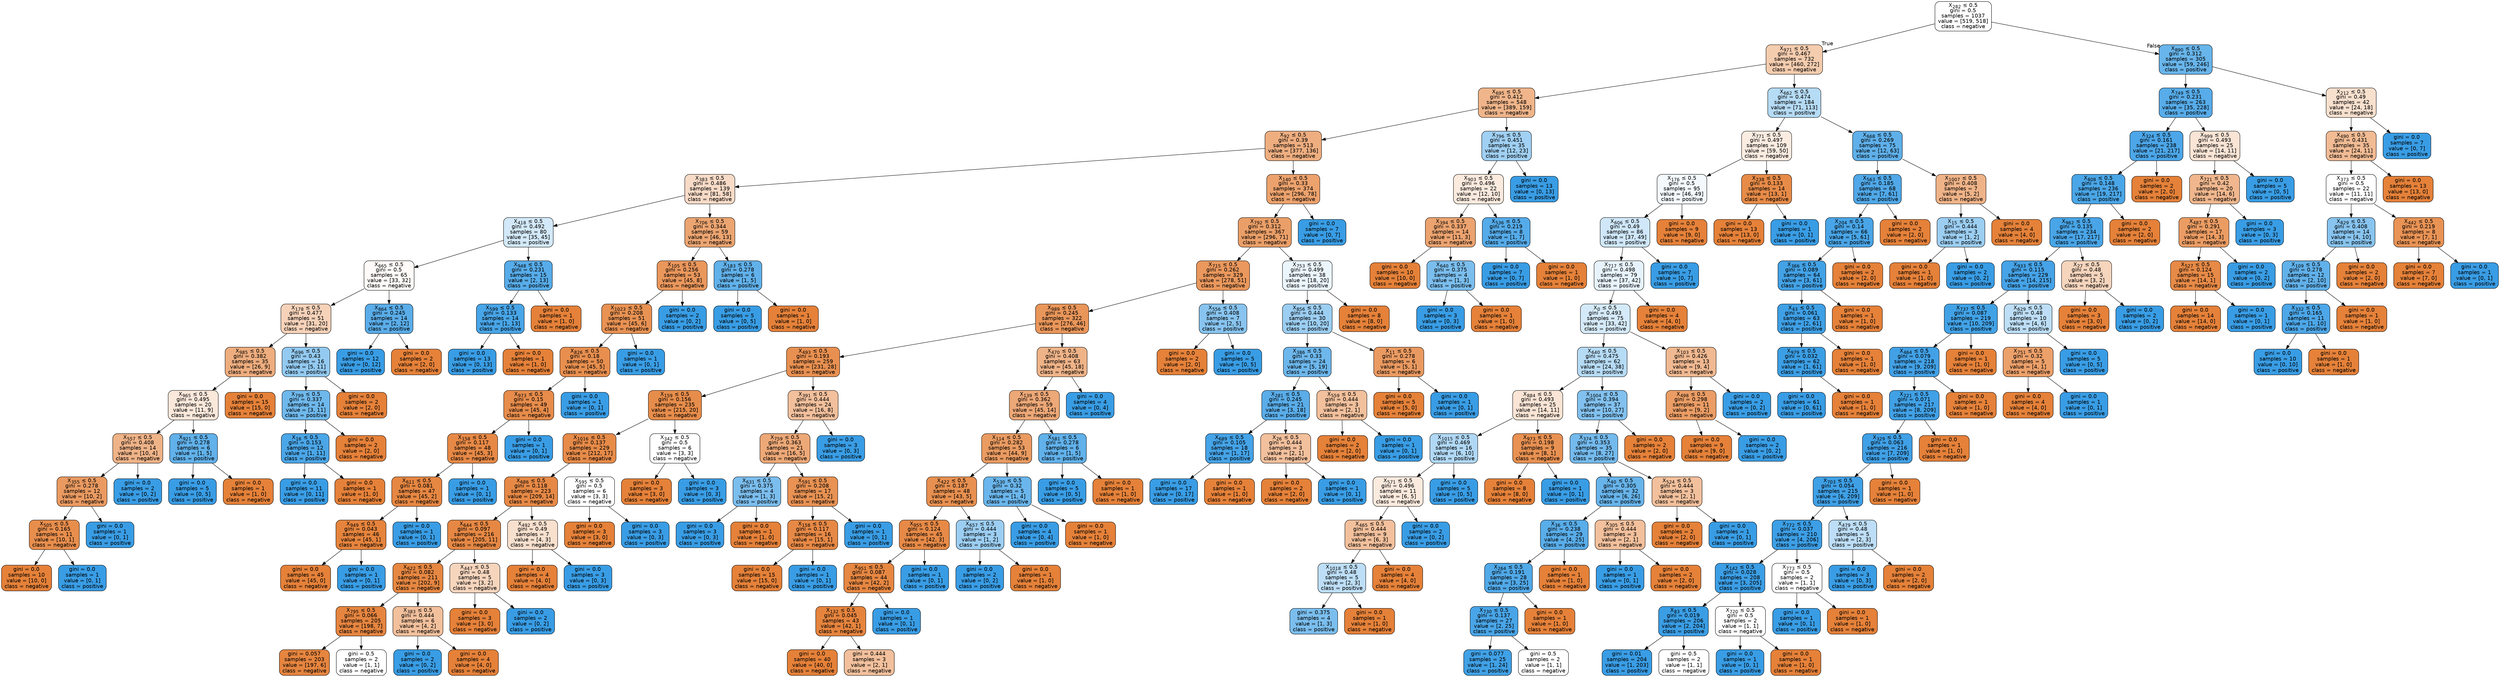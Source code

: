 digraph Tree {
node [shape=box, style="filled, rounded", color="black", fontname=helvetica] ;
edge [fontname=helvetica] ;
0 [label=<X<SUB>282</SUB> &le; 0.5<br/>gini = 0.5<br/>samples = 1037<br/>value = [519, 518]<br/>class = negative>, fillcolor="#ffffff"] ;
1 [label=<X<SUB>971</SUB> &le; 0.5<br/>gini = 0.467<br/>samples = 732<br/>value = [460, 272]<br/>class = negative>, fillcolor="#f4ccae"] ;
0 -> 1 [labeldistance=2.5, labelangle=45, headlabel="True"] ;
2 [label=<X<SUB>695</SUB> &le; 0.5<br/>gini = 0.412<br/>samples = 548<br/>value = [389, 159]<br/>class = negative>, fillcolor="#f0b58a"] ;
1 -> 2 ;
3 [label=<X<SUB>92</SUB> &le; 0.5<br/>gini = 0.39<br/>samples = 513<br/>value = [377, 136]<br/>class = negative>, fillcolor="#eeae80"] ;
2 -> 3 ;
4 [label=<X<SUB>383</SUB> &le; 0.5<br/>gini = 0.486<br/>samples = 139<br/>value = [81, 58]<br/>class = negative>, fillcolor="#f8dbc7"] ;
3 -> 4 ;
5 [label=<X<SUB>418</SUB> &le; 0.5<br/>gini = 0.492<br/>samples = 80<br/>value = [35, 45]<br/>class = positive>, fillcolor="#d3e9f9"] ;
4 -> 5 ;
6 [label=<X<SUB>665</SUB> &le; 0.5<br/>gini = 0.5<br/>samples = 65<br/>value = [33, 32]<br/>class = negative>, fillcolor="#fefbf9"] ;
5 -> 6 ;
7 [label=<X<SUB>178</SUB> &le; 0.5<br/>gini = 0.477<br/>samples = 51<br/>value = [31, 20]<br/>class = negative>, fillcolor="#f6d2b9"] ;
6 -> 7 ;
8 [label=<X<SUB>985</SUB> &le; 0.5<br/>gini = 0.382<br/>samples = 35<br/>value = [26, 9]<br/>class = negative>, fillcolor="#eead7e"] ;
7 -> 8 ;
9 [label=<X<SUB>965</SUB> &le; 0.5<br/>gini = 0.495<br/>samples = 20<br/>value = [11, 9]<br/>class = negative>, fillcolor="#fae8db"] ;
8 -> 9 ;
10 [label=<X<SUB>557</SUB> &le; 0.5<br/>gini = 0.408<br/>samples = 14<br/>value = [10, 4]<br/>class = negative>, fillcolor="#efb388"] ;
9 -> 10 ;
11 [label=<X<SUB>355</SUB> &le; 0.5<br/>gini = 0.278<br/>samples = 12<br/>value = [10, 2]<br/>class = negative>, fillcolor="#ea9a61"] ;
10 -> 11 ;
12 [label=<X<SUB>505</SUB> &le; 0.5<br/>gini = 0.165<br/>samples = 11<br/>value = [10, 1]<br/>class = negative>, fillcolor="#e88e4d"] ;
11 -> 12 ;
13 [label=<gini = 0.0<br/>samples = 10<br/>value = [10, 0]<br/>class = negative>, fillcolor="#e58139"] ;
12 -> 13 ;
14 [label=<gini = 0.0<br/>samples = 1<br/>value = [0, 1]<br/>class = positive>, fillcolor="#399de5"] ;
12 -> 14 ;
15 [label=<gini = 0.0<br/>samples = 1<br/>value = [0, 1]<br/>class = positive>, fillcolor="#399de5"] ;
11 -> 15 ;
16 [label=<gini = 0.0<br/>samples = 2<br/>value = [0, 2]<br/>class = positive>, fillcolor="#399de5"] ;
10 -> 16 ;
17 [label=<X<SUB>921</SUB> &le; 0.5<br/>gini = 0.278<br/>samples = 6<br/>value = [1, 5]<br/>class = positive>, fillcolor="#61b1ea"] ;
9 -> 17 ;
18 [label=<gini = 0.0<br/>samples = 5<br/>value = [0, 5]<br/>class = positive>, fillcolor="#399de5"] ;
17 -> 18 ;
19 [label=<gini = 0.0<br/>samples = 1<br/>value = [1, 0]<br/>class = negative>, fillcolor="#e58139"] ;
17 -> 19 ;
20 [label=<gini = 0.0<br/>samples = 15<br/>value = [15, 0]<br/>class = negative>, fillcolor="#e58139"] ;
8 -> 20 ;
21 [label=<X<SUB>696</SUB> &le; 0.5<br/>gini = 0.43<br/>samples = 16<br/>value = [5, 11]<br/>class = positive>, fillcolor="#93caf1"] ;
7 -> 21 ;
22 [label=<X<SUB>799</SUB> &le; 0.5<br/>gini = 0.337<br/>samples = 14<br/>value = [3, 11]<br/>class = positive>, fillcolor="#6fb8ec"] ;
21 -> 22 ;
23 [label=<X<SUB>16</SUB> &le; 0.5<br/>gini = 0.153<br/>samples = 12<br/>value = [1, 11]<br/>class = positive>, fillcolor="#4ba6e7"] ;
22 -> 23 ;
24 [label=<gini = 0.0<br/>samples = 11<br/>value = [0, 11]<br/>class = positive>, fillcolor="#399de5"] ;
23 -> 24 ;
25 [label=<gini = 0.0<br/>samples = 1<br/>value = [1, 0]<br/>class = negative>, fillcolor="#e58139"] ;
23 -> 25 ;
26 [label=<gini = 0.0<br/>samples = 2<br/>value = [2, 0]<br/>class = negative>, fillcolor="#e58139"] ;
22 -> 26 ;
27 [label=<gini = 0.0<br/>samples = 2<br/>value = [2, 0]<br/>class = negative>, fillcolor="#e58139"] ;
21 -> 27 ;
28 [label=<X<SUB>864</SUB> &le; 0.5<br/>gini = 0.245<br/>samples = 14<br/>value = [2, 12]<br/>class = positive>, fillcolor="#5aade9"] ;
6 -> 28 ;
29 [label=<gini = 0.0<br/>samples = 12<br/>value = [0, 12]<br/>class = positive>, fillcolor="#399de5"] ;
28 -> 29 ;
30 [label=<gini = 0.0<br/>samples = 2<br/>value = [2, 0]<br/>class = negative>, fillcolor="#e58139"] ;
28 -> 30 ;
31 [label=<X<SUB>948</SUB> &le; 0.5<br/>gini = 0.231<br/>samples = 15<br/>value = [2, 13]<br/>class = positive>, fillcolor="#57ace9"] ;
5 -> 31 ;
32 [label=<X<SUB>599</SUB> &le; 0.5<br/>gini = 0.133<br/>samples = 14<br/>value = [1, 13]<br/>class = positive>, fillcolor="#48a5e7"] ;
31 -> 32 ;
33 [label=<gini = 0.0<br/>samples = 13<br/>value = [0, 13]<br/>class = positive>, fillcolor="#399de5"] ;
32 -> 33 ;
34 [label=<gini = 0.0<br/>samples = 1<br/>value = [1, 0]<br/>class = negative>, fillcolor="#e58139"] ;
32 -> 34 ;
35 [label=<gini = 0.0<br/>samples = 1<br/>value = [1, 0]<br/>class = negative>, fillcolor="#e58139"] ;
31 -> 35 ;
36 [label=<X<SUB>706</SUB> &le; 0.5<br/>gini = 0.344<br/>samples = 59<br/>value = [46, 13]<br/>class = negative>, fillcolor="#eca571"] ;
4 -> 36 ;
37 [label=<X<SUB>105</SUB> &le; 0.5<br/>gini = 0.256<br/>samples = 53<br/>value = [45, 8]<br/>class = negative>, fillcolor="#ea975c"] ;
36 -> 37 ;
38 [label=<X<SUB>1023</SUB> &le; 0.5<br/>gini = 0.208<br/>samples = 51<br/>value = [45, 6]<br/>class = negative>, fillcolor="#e89253"] ;
37 -> 38 ;
39 [label=<X<SUB>826</SUB> &le; 0.5<br/>gini = 0.18<br/>samples = 50<br/>value = [45, 5]<br/>class = negative>, fillcolor="#e88f4f"] ;
38 -> 39 ;
40 [label=<X<SUB>973</SUB> &le; 0.5<br/>gini = 0.15<br/>samples = 49<br/>value = [45, 4]<br/>class = negative>, fillcolor="#e78c4b"] ;
39 -> 40 ;
41 [label=<X<SUB>158</SUB> &le; 0.5<br/>gini = 0.117<br/>samples = 48<br/>value = [45, 3]<br/>class = negative>, fillcolor="#e78946"] ;
40 -> 41 ;
42 [label=<X<SUB>611</SUB> &le; 0.5<br/>gini = 0.081<br/>samples = 47<br/>value = [45, 2]<br/>class = negative>, fillcolor="#e68742"] ;
41 -> 42 ;
43 [label=<X<SUB>949</SUB> &le; 0.5<br/>gini = 0.043<br/>samples = 46<br/>value = [45, 1]<br/>class = negative>, fillcolor="#e6843d"] ;
42 -> 43 ;
44 [label=<gini = 0.0<br/>samples = 45<br/>value = [45, 0]<br/>class = negative>, fillcolor="#e58139"] ;
43 -> 44 ;
45 [label=<gini = 0.0<br/>samples = 1<br/>value = [0, 1]<br/>class = positive>, fillcolor="#399de5"] ;
43 -> 45 ;
46 [label=<gini = 0.0<br/>samples = 1<br/>value = [0, 1]<br/>class = positive>, fillcolor="#399de5"] ;
42 -> 46 ;
47 [label=<gini = 0.0<br/>samples = 1<br/>value = [0, 1]<br/>class = positive>, fillcolor="#399de5"] ;
41 -> 47 ;
48 [label=<gini = 0.0<br/>samples = 1<br/>value = [0, 1]<br/>class = positive>, fillcolor="#399de5"] ;
40 -> 48 ;
49 [label=<gini = 0.0<br/>samples = 1<br/>value = [0, 1]<br/>class = positive>, fillcolor="#399de5"] ;
39 -> 49 ;
50 [label=<gini = 0.0<br/>samples = 1<br/>value = [0, 1]<br/>class = positive>, fillcolor="#399de5"] ;
38 -> 50 ;
51 [label=<gini = 0.0<br/>samples = 2<br/>value = [0, 2]<br/>class = positive>, fillcolor="#399de5"] ;
37 -> 51 ;
52 [label=<X<SUB>183</SUB> &le; 0.5<br/>gini = 0.278<br/>samples = 6<br/>value = [1, 5]<br/>class = positive>, fillcolor="#61b1ea"] ;
36 -> 52 ;
53 [label=<gini = 0.0<br/>samples = 5<br/>value = [0, 5]<br/>class = positive>, fillcolor="#399de5"] ;
52 -> 53 ;
54 [label=<gini = 0.0<br/>samples = 1<br/>value = [1, 0]<br/>class = negative>, fillcolor="#e58139"] ;
52 -> 54 ;
55 [label=<X<SUB>140</SUB> &le; 0.5<br/>gini = 0.33<br/>samples = 374<br/>value = [296, 78]<br/>class = negative>, fillcolor="#eca26d"] ;
3 -> 55 ;
56 [label=<X<SUB>792</SUB> &le; 0.5<br/>gini = 0.312<br/>samples = 367<br/>value = [296, 71]<br/>class = negative>, fillcolor="#eb9f68"] ;
55 -> 56 ;
57 [label=<X<SUB>715</SUB> &le; 0.5<br/>gini = 0.262<br/>samples = 329<br/>value = [278, 51]<br/>class = negative>, fillcolor="#ea985d"] ;
56 -> 57 ;
58 [label=<X<SUB>989</SUB> &le; 0.5<br/>gini = 0.245<br/>samples = 322<br/>value = [276, 46]<br/>class = negative>, fillcolor="#e9965a"] ;
57 -> 58 ;
59 [label=<X<SUB>493</SUB> &le; 0.5<br/>gini = 0.193<br/>samples = 259<br/>value = [231, 28]<br/>class = negative>, fillcolor="#e89051"] ;
58 -> 59 ;
60 [label=<X<SUB>159</SUB> &le; 0.5<br/>gini = 0.156<br/>samples = 235<br/>value = [215, 20]<br/>class = negative>, fillcolor="#e78d4b"] ;
59 -> 60 ;
61 [label=<X<SUB>1016</SUB> &le; 0.5<br/>gini = 0.137<br/>samples = 229<br/>value = [212, 17]<br/>class = negative>, fillcolor="#e78b49"] ;
60 -> 61 ;
62 [label=<X<SUB>686</SUB> &le; 0.5<br/>gini = 0.118<br/>samples = 223<br/>value = [209, 14]<br/>class = negative>, fillcolor="#e78946"] ;
61 -> 62 ;
63 [label=<X<SUB>644</SUB> &le; 0.5<br/>gini = 0.097<br/>samples = 216<br/>value = [205, 11]<br/>class = negative>, fillcolor="#e68844"] ;
62 -> 63 ;
64 [label=<X<SUB>622</SUB> &le; 0.5<br/>gini = 0.082<br/>samples = 211<br/>value = [202, 9]<br/>class = negative>, fillcolor="#e68742"] ;
63 -> 64 ;
65 [label=<X<SUB>795</SUB> &le; 0.5<br/>gini = 0.066<br/>samples = 205<br/>value = [198, 7]<br/>class = negative>, fillcolor="#e68540"] ;
64 -> 65 ;
66 [label=<gini = 0.057<br/>samples = 203<br/>value = [197, 6]<br/>class = negative>, fillcolor="#e6853f"] ;
65 -> 66 ;
67 [label=<gini = 0.5<br/>samples = 2<br/>value = [1, 1]<br/>class = negative>, fillcolor="#ffffff"] ;
65 -> 67 ;
68 [label=<X<SUB>383</SUB> &le; 0.5<br/>gini = 0.444<br/>samples = 6<br/>value = [4, 2]<br/>class = negative>, fillcolor="#f2c09c"] ;
64 -> 68 ;
69 [label=<gini = 0.0<br/>samples = 2<br/>value = [0, 2]<br/>class = positive>, fillcolor="#399de5"] ;
68 -> 69 ;
70 [label=<gini = 0.0<br/>samples = 4<br/>value = [4, 0]<br/>class = negative>, fillcolor="#e58139"] ;
68 -> 70 ;
71 [label=<X<SUB>447</SUB> &le; 0.5<br/>gini = 0.48<br/>samples = 5<br/>value = [3, 2]<br/>class = negative>, fillcolor="#f6d5bd"] ;
63 -> 71 ;
72 [label=<gini = 0.0<br/>samples = 3<br/>value = [3, 0]<br/>class = negative>, fillcolor="#e58139"] ;
71 -> 72 ;
73 [label=<gini = 0.0<br/>samples = 2<br/>value = [0, 2]<br/>class = positive>, fillcolor="#399de5"] ;
71 -> 73 ;
74 [label=<X<SUB>492</SUB> &le; 0.5<br/>gini = 0.49<br/>samples = 7<br/>value = [4, 3]<br/>class = negative>, fillcolor="#f8e0ce"] ;
62 -> 74 ;
75 [label=<gini = 0.0<br/>samples = 4<br/>value = [4, 0]<br/>class = negative>, fillcolor="#e58139"] ;
74 -> 75 ;
76 [label=<gini = 0.0<br/>samples = 3<br/>value = [0, 3]<br/>class = positive>, fillcolor="#399de5"] ;
74 -> 76 ;
77 [label=<X<SUB>595</SUB> &le; 0.5<br/>gini = 0.5<br/>samples = 6<br/>value = [3, 3]<br/>class = negative>, fillcolor="#ffffff"] ;
61 -> 77 ;
78 [label=<gini = 0.0<br/>samples = 3<br/>value = [3, 0]<br/>class = negative>, fillcolor="#e58139"] ;
77 -> 78 ;
79 [label=<gini = 0.0<br/>samples = 3<br/>value = [0, 3]<br/>class = positive>, fillcolor="#399de5"] ;
77 -> 79 ;
80 [label=<X<SUB>342</SUB> &le; 0.5<br/>gini = 0.5<br/>samples = 6<br/>value = [3, 3]<br/>class = negative>, fillcolor="#ffffff"] ;
60 -> 80 ;
81 [label=<gini = 0.0<br/>samples = 3<br/>value = [3, 0]<br/>class = negative>, fillcolor="#e58139"] ;
80 -> 81 ;
82 [label=<gini = 0.0<br/>samples = 3<br/>value = [0, 3]<br/>class = positive>, fillcolor="#399de5"] ;
80 -> 82 ;
83 [label=<X<SUB>391</SUB> &le; 0.5<br/>gini = 0.444<br/>samples = 24<br/>value = [16, 8]<br/>class = negative>, fillcolor="#f2c09c"] ;
59 -> 83 ;
84 [label=<X<SUB>759</SUB> &le; 0.5<br/>gini = 0.363<br/>samples = 21<br/>value = [16, 5]<br/>class = negative>, fillcolor="#eda877"] ;
83 -> 84 ;
85 [label=<X<SUB>631</SUB> &le; 0.5<br/>gini = 0.375<br/>samples = 4<br/>value = [1, 3]<br/>class = positive>, fillcolor="#7bbeee"] ;
84 -> 85 ;
86 [label=<gini = 0.0<br/>samples = 3<br/>value = [0, 3]<br/>class = positive>, fillcolor="#399de5"] ;
85 -> 86 ;
87 [label=<gini = 0.0<br/>samples = 1<br/>value = [1, 0]<br/>class = negative>, fillcolor="#e58139"] ;
85 -> 87 ;
88 [label=<X<SUB>591</SUB> &le; 0.5<br/>gini = 0.208<br/>samples = 17<br/>value = [15, 2]<br/>class = negative>, fillcolor="#e89253"] ;
84 -> 88 ;
89 [label=<X<SUB>158</SUB> &le; 0.5<br/>gini = 0.117<br/>samples = 16<br/>value = [15, 1]<br/>class = negative>, fillcolor="#e78946"] ;
88 -> 89 ;
90 [label=<gini = 0.0<br/>samples = 15<br/>value = [15, 0]<br/>class = negative>, fillcolor="#e58139"] ;
89 -> 90 ;
91 [label=<gini = 0.0<br/>samples = 1<br/>value = [0, 1]<br/>class = positive>, fillcolor="#399de5"] ;
89 -> 91 ;
92 [label=<gini = 0.0<br/>samples = 1<br/>value = [0, 1]<br/>class = positive>, fillcolor="#399de5"] ;
88 -> 92 ;
93 [label=<gini = 0.0<br/>samples = 3<br/>value = [0, 3]<br/>class = positive>, fillcolor="#399de5"] ;
83 -> 93 ;
94 [label=<X<SUB>470</SUB> &le; 0.5<br/>gini = 0.408<br/>samples = 63<br/>value = [45, 18]<br/>class = negative>, fillcolor="#efb388"] ;
58 -> 94 ;
95 [label=<X<SUB>139</SUB> &le; 0.5<br/>gini = 0.362<br/>samples = 59<br/>value = [45, 14]<br/>class = negative>, fillcolor="#eda877"] ;
94 -> 95 ;
96 [label=<X<SUB>114</SUB> &le; 0.5<br/>gini = 0.282<br/>samples = 53<br/>value = [44, 9]<br/>class = negative>, fillcolor="#ea9b61"] ;
95 -> 96 ;
97 [label=<X<SUB>422</SUB> &le; 0.5<br/>gini = 0.187<br/>samples = 48<br/>value = [43, 5]<br/>class = negative>, fillcolor="#e89050"] ;
96 -> 97 ;
98 [label=<X<SUB>955</SUB> &le; 0.5<br/>gini = 0.124<br/>samples = 45<br/>value = [42, 3]<br/>class = negative>, fillcolor="#e78a47"] ;
97 -> 98 ;
99 [label=<X<SUB>951</SUB> &le; 0.5<br/>gini = 0.087<br/>samples = 44<br/>value = [42, 2]<br/>class = negative>, fillcolor="#e68742"] ;
98 -> 99 ;
100 [label=<X<SUB>132</SUB> &le; 0.5<br/>gini = 0.045<br/>samples = 43<br/>value = [42, 1]<br/>class = negative>, fillcolor="#e6843e"] ;
99 -> 100 ;
101 [label=<gini = 0.0<br/>samples = 40<br/>value = [40, 0]<br/>class = negative>, fillcolor="#e58139"] ;
100 -> 101 ;
102 [label=<gini = 0.444<br/>samples = 3<br/>value = [2, 1]<br/>class = negative>, fillcolor="#f2c09c"] ;
100 -> 102 ;
103 [label=<gini = 0.0<br/>samples = 1<br/>value = [0, 1]<br/>class = positive>, fillcolor="#399de5"] ;
99 -> 103 ;
104 [label=<gini = 0.0<br/>samples = 1<br/>value = [0, 1]<br/>class = positive>, fillcolor="#399de5"] ;
98 -> 104 ;
105 [label=<X<SUB>657</SUB> &le; 0.5<br/>gini = 0.444<br/>samples = 3<br/>value = [1, 2]<br/>class = positive>, fillcolor="#9ccef2"] ;
97 -> 105 ;
106 [label=<gini = 0.0<br/>samples = 2<br/>value = [0, 2]<br/>class = positive>, fillcolor="#399de5"] ;
105 -> 106 ;
107 [label=<gini = 0.0<br/>samples = 1<br/>value = [1, 0]<br/>class = negative>, fillcolor="#e58139"] ;
105 -> 107 ;
108 [label=<X<SUB>530</SUB> &le; 0.5<br/>gini = 0.32<br/>samples = 5<br/>value = [1, 4]<br/>class = positive>, fillcolor="#6ab6ec"] ;
96 -> 108 ;
109 [label=<gini = 0.0<br/>samples = 4<br/>value = [0, 4]<br/>class = positive>, fillcolor="#399de5"] ;
108 -> 109 ;
110 [label=<gini = 0.0<br/>samples = 1<br/>value = [1, 0]<br/>class = negative>, fillcolor="#e58139"] ;
108 -> 110 ;
111 [label=<X<SUB>581</SUB> &le; 0.5<br/>gini = 0.278<br/>samples = 6<br/>value = [1, 5]<br/>class = positive>, fillcolor="#61b1ea"] ;
95 -> 111 ;
112 [label=<gini = 0.0<br/>samples = 5<br/>value = [0, 5]<br/>class = positive>, fillcolor="#399de5"] ;
111 -> 112 ;
113 [label=<gini = 0.0<br/>samples = 1<br/>value = [1, 0]<br/>class = negative>, fillcolor="#e58139"] ;
111 -> 113 ;
114 [label=<gini = 0.0<br/>samples = 4<br/>value = [0, 4]<br/>class = positive>, fillcolor="#399de5"] ;
94 -> 114 ;
115 [label=<X<SUB>556</SUB> &le; 0.5<br/>gini = 0.408<br/>samples = 7<br/>value = [2, 5]<br/>class = positive>, fillcolor="#88c4ef"] ;
57 -> 115 ;
116 [label=<gini = 0.0<br/>samples = 2<br/>value = [2, 0]<br/>class = negative>, fillcolor="#e58139"] ;
115 -> 116 ;
117 [label=<gini = 0.0<br/>samples = 5<br/>value = [0, 5]<br/>class = positive>, fillcolor="#399de5"] ;
115 -> 117 ;
118 [label=<X<SUB>753</SUB> &le; 0.5<br/>gini = 0.499<br/>samples = 38<br/>value = [18, 20]<br/>class = positive>, fillcolor="#ebf5fc"] ;
56 -> 118 ;
119 [label=<X<SUB>856</SUB> &le; 0.5<br/>gini = 0.444<br/>samples = 30<br/>value = [10, 20]<br/>class = positive>, fillcolor="#9ccef2"] ;
118 -> 119 ;
120 [label=<X<SUB>386</SUB> &le; 0.5<br/>gini = 0.33<br/>samples = 24<br/>value = [5, 19]<br/>class = positive>, fillcolor="#6db7ec"] ;
119 -> 120 ;
121 [label=<X<SUB>281</SUB> &le; 0.5<br/>gini = 0.245<br/>samples = 21<br/>value = [3, 18]<br/>class = positive>, fillcolor="#5aade9"] ;
120 -> 121 ;
122 [label=<X<SUB>689</SUB> &le; 0.5<br/>gini = 0.105<br/>samples = 18<br/>value = [1, 17]<br/>class = positive>, fillcolor="#45a3e7"] ;
121 -> 122 ;
123 [label=<gini = 0.0<br/>samples = 17<br/>value = [0, 17]<br/>class = positive>, fillcolor="#399de5"] ;
122 -> 123 ;
124 [label=<gini = 0.0<br/>samples = 1<br/>value = [1, 0]<br/>class = negative>, fillcolor="#e58139"] ;
122 -> 124 ;
125 [label=<X<SUB>26</SUB> &le; 0.5<br/>gini = 0.444<br/>samples = 3<br/>value = [2, 1]<br/>class = negative>, fillcolor="#f2c09c"] ;
121 -> 125 ;
126 [label=<gini = 0.0<br/>samples = 2<br/>value = [2, 0]<br/>class = negative>, fillcolor="#e58139"] ;
125 -> 126 ;
127 [label=<gini = 0.0<br/>samples = 1<br/>value = [0, 1]<br/>class = positive>, fillcolor="#399de5"] ;
125 -> 127 ;
128 [label=<X<SUB>559</SUB> &le; 0.5<br/>gini = 0.444<br/>samples = 3<br/>value = [2, 1]<br/>class = negative>, fillcolor="#f2c09c"] ;
120 -> 128 ;
129 [label=<gini = 0.0<br/>samples = 2<br/>value = [2, 0]<br/>class = negative>, fillcolor="#e58139"] ;
128 -> 129 ;
130 [label=<gini = 0.0<br/>samples = 1<br/>value = [0, 1]<br/>class = positive>, fillcolor="#399de5"] ;
128 -> 130 ;
131 [label=<X<SUB>11</SUB> &le; 0.5<br/>gini = 0.278<br/>samples = 6<br/>value = [5, 1]<br/>class = negative>, fillcolor="#ea9a61"] ;
119 -> 131 ;
132 [label=<gini = 0.0<br/>samples = 5<br/>value = [5, 0]<br/>class = negative>, fillcolor="#e58139"] ;
131 -> 132 ;
133 [label=<gini = 0.0<br/>samples = 1<br/>value = [0, 1]<br/>class = positive>, fillcolor="#399de5"] ;
131 -> 133 ;
134 [label=<gini = 0.0<br/>samples = 8<br/>value = [8, 0]<br/>class = negative>, fillcolor="#e58139"] ;
118 -> 134 ;
135 [label=<gini = 0.0<br/>samples = 7<br/>value = [0, 7]<br/>class = positive>, fillcolor="#399de5"] ;
55 -> 135 ;
136 [label=<X<SUB>796</SUB> &le; 0.5<br/>gini = 0.451<br/>samples = 35<br/>value = [12, 23]<br/>class = positive>, fillcolor="#a0d0f3"] ;
2 -> 136 ;
137 [label=<X<SUB>903</SUB> &le; 0.5<br/>gini = 0.496<br/>samples = 22<br/>value = [12, 10]<br/>class = negative>, fillcolor="#fbeade"] ;
136 -> 137 ;
138 [label=<X<SUB>394</SUB> &le; 0.5<br/>gini = 0.337<br/>samples = 14<br/>value = [11, 3]<br/>class = negative>, fillcolor="#eca36f"] ;
137 -> 138 ;
139 [label=<gini = 0.0<br/>samples = 10<br/>value = [10, 0]<br/>class = negative>, fillcolor="#e58139"] ;
138 -> 139 ;
140 [label=<X<SUB>640</SUB> &le; 0.5<br/>gini = 0.375<br/>samples = 4<br/>value = [1, 3]<br/>class = positive>, fillcolor="#7bbeee"] ;
138 -> 140 ;
141 [label=<gini = 0.0<br/>samples = 3<br/>value = [0, 3]<br/>class = positive>, fillcolor="#399de5"] ;
140 -> 141 ;
142 [label=<gini = 0.0<br/>samples = 1<br/>value = [1, 0]<br/>class = negative>, fillcolor="#e58139"] ;
140 -> 142 ;
143 [label=<X<SUB>536</SUB> &le; 0.5<br/>gini = 0.219<br/>samples = 8<br/>value = [1, 7]<br/>class = positive>, fillcolor="#55abe9"] ;
137 -> 143 ;
144 [label=<gini = 0.0<br/>samples = 7<br/>value = [0, 7]<br/>class = positive>, fillcolor="#399de5"] ;
143 -> 144 ;
145 [label=<gini = 0.0<br/>samples = 1<br/>value = [1, 0]<br/>class = negative>, fillcolor="#e58139"] ;
143 -> 145 ;
146 [label=<gini = 0.0<br/>samples = 13<br/>value = [0, 13]<br/>class = positive>, fillcolor="#399de5"] ;
136 -> 146 ;
147 [label=<X<SUB>662</SUB> &le; 0.5<br/>gini = 0.474<br/>samples = 184<br/>value = [71, 113]<br/>class = positive>, fillcolor="#b5dbf5"] ;
1 -> 147 ;
148 [label=<X<SUB>771</SUB> &le; 0.5<br/>gini = 0.497<br/>samples = 109<br/>value = [59, 50]<br/>class = negative>, fillcolor="#fbece1"] ;
147 -> 148 ;
149 [label=<X<SUB>176</SUB> &le; 0.5<br/>gini = 0.5<br/>samples = 95<br/>value = [46, 49]<br/>class = positive>, fillcolor="#f3f9fd"] ;
148 -> 149 ;
150 [label=<X<SUB>606</SUB> &le; 0.5<br/>gini = 0.49<br/>samples = 86<br/>value = [37, 49]<br/>class = positive>, fillcolor="#cfe7f9"] ;
149 -> 150 ;
151 [label=<X<SUB>717</SUB> &le; 0.5<br/>gini = 0.498<br/>samples = 79<br/>value = [37, 42]<br/>class = positive>, fillcolor="#e7f3fc"] ;
150 -> 151 ;
152 [label=<X<SUB>0</SUB> &le; 0.5<br/>gini = 0.493<br/>samples = 75<br/>value = [33, 42]<br/>class = positive>, fillcolor="#d5eaf9"] ;
151 -> 152 ;
153 [label=<X<SUB>640</SUB> &le; 0.5<br/>gini = 0.475<br/>samples = 62<br/>value = [24, 38]<br/>class = positive>, fillcolor="#b6dbf5"] ;
152 -> 153 ;
154 [label=<X<SUB>884</SUB> &le; 0.5<br/>gini = 0.493<br/>samples = 25<br/>value = [14, 11]<br/>class = negative>, fillcolor="#f9e4d5"] ;
153 -> 154 ;
155 [label=<X<SUB>1015</SUB> &le; 0.5<br/>gini = 0.469<br/>samples = 16<br/>value = [6, 10]<br/>class = positive>, fillcolor="#b0d8f5"] ;
154 -> 155 ;
156 [label=<X<SUB>571</SUB> &le; 0.5<br/>gini = 0.496<br/>samples = 11<br/>value = [6, 5]<br/>class = negative>, fillcolor="#fbeade"] ;
155 -> 156 ;
157 [label=<X<SUB>465</SUB> &le; 0.5<br/>gini = 0.444<br/>samples = 9<br/>value = [6, 3]<br/>class = negative>, fillcolor="#f2c09c"] ;
156 -> 157 ;
158 [label=<X<SUB>1018</SUB> &le; 0.5<br/>gini = 0.48<br/>samples = 5<br/>value = [2, 3]<br/>class = positive>, fillcolor="#bddef6"] ;
157 -> 158 ;
159 [label=<gini = 0.375<br/>samples = 4<br/>value = [1, 3]<br/>class = positive>, fillcolor="#7bbeee"] ;
158 -> 159 ;
160 [label=<gini = 0.0<br/>samples = 1<br/>value = [1, 0]<br/>class = negative>, fillcolor="#e58139"] ;
158 -> 160 ;
161 [label=<gini = 0.0<br/>samples = 4<br/>value = [4, 0]<br/>class = negative>, fillcolor="#e58139"] ;
157 -> 161 ;
162 [label=<gini = 0.0<br/>samples = 2<br/>value = [0, 2]<br/>class = positive>, fillcolor="#399de5"] ;
156 -> 162 ;
163 [label=<gini = 0.0<br/>samples = 5<br/>value = [0, 5]<br/>class = positive>, fillcolor="#399de5"] ;
155 -> 163 ;
164 [label=<X<SUB>973</SUB> &le; 0.5<br/>gini = 0.198<br/>samples = 9<br/>value = [8, 1]<br/>class = negative>, fillcolor="#e89152"] ;
154 -> 164 ;
165 [label=<gini = 0.0<br/>samples = 8<br/>value = [8, 0]<br/>class = negative>, fillcolor="#e58139"] ;
164 -> 165 ;
166 [label=<gini = 0.0<br/>samples = 1<br/>value = [0, 1]<br/>class = positive>, fillcolor="#399de5"] ;
164 -> 166 ;
167 [label=<X<SUB>1004</SUB> &le; 0.5<br/>gini = 0.394<br/>samples = 37<br/>value = [10, 27]<br/>class = positive>, fillcolor="#82c1ef"] ;
153 -> 167 ;
168 [label=<X<SUB>374</SUB> &le; 0.5<br/>gini = 0.353<br/>samples = 35<br/>value = [8, 27]<br/>class = positive>, fillcolor="#74baed"] ;
167 -> 168 ;
169 [label=<X<SUB>40</SUB> &le; 0.5<br/>gini = 0.305<br/>samples = 32<br/>value = [6, 26]<br/>class = positive>, fillcolor="#67b4eb"] ;
168 -> 169 ;
170 [label=<X<SUB>36</SUB> &le; 0.5<br/>gini = 0.238<br/>samples = 29<br/>value = [4, 25]<br/>class = positive>, fillcolor="#59ade9"] ;
169 -> 170 ;
171 [label=<X<SUB>264</SUB> &le; 0.5<br/>gini = 0.191<br/>samples = 28<br/>value = [3, 25]<br/>class = positive>, fillcolor="#51a9e8"] ;
170 -> 171 ;
172 [label=<X<SUB>730</SUB> &le; 0.5<br/>gini = 0.137<br/>samples = 27<br/>value = [2, 25]<br/>class = positive>, fillcolor="#49a5e7"] ;
171 -> 172 ;
173 [label=<gini = 0.077<br/>samples = 25<br/>value = [1, 24]<br/>class = positive>, fillcolor="#41a1e6"] ;
172 -> 173 ;
174 [label=<gini = 0.5<br/>samples = 2<br/>value = [1, 1]<br/>class = negative>, fillcolor="#ffffff"] ;
172 -> 174 ;
175 [label=<gini = 0.0<br/>samples = 1<br/>value = [1, 0]<br/>class = negative>, fillcolor="#e58139"] ;
171 -> 175 ;
176 [label=<gini = 0.0<br/>samples = 1<br/>value = [1, 0]<br/>class = negative>, fillcolor="#e58139"] ;
170 -> 176 ;
177 [label=<X<SUB>305</SUB> &le; 0.5<br/>gini = 0.444<br/>samples = 3<br/>value = [2, 1]<br/>class = negative>, fillcolor="#f2c09c"] ;
169 -> 177 ;
178 [label=<gini = 0.0<br/>samples = 1<br/>value = [0, 1]<br/>class = positive>, fillcolor="#399de5"] ;
177 -> 178 ;
179 [label=<gini = 0.0<br/>samples = 2<br/>value = [2, 0]<br/>class = negative>, fillcolor="#e58139"] ;
177 -> 179 ;
180 [label=<X<SUB>524</SUB> &le; 0.5<br/>gini = 0.444<br/>samples = 3<br/>value = [2, 1]<br/>class = negative>, fillcolor="#f2c09c"] ;
168 -> 180 ;
181 [label=<gini = 0.0<br/>samples = 2<br/>value = [2, 0]<br/>class = negative>, fillcolor="#e58139"] ;
180 -> 181 ;
182 [label=<gini = 0.0<br/>samples = 1<br/>value = [0, 1]<br/>class = positive>, fillcolor="#399de5"] ;
180 -> 182 ;
183 [label=<gini = 0.0<br/>samples = 2<br/>value = [2, 0]<br/>class = negative>, fillcolor="#e58139"] ;
167 -> 183 ;
184 [label=<X<SUB>103</SUB> &le; 0.5<br/>gini = 0.426<br/>samples = 13<br/>value = [9, 4]<br/>class = negative>, fillcolor="#f1b991"] ;
152 -> 184 ;
185 [label=<X<SUB>498</SUB> &le; 0.5<br/>gini = 0.298<br/>samples = 11<br/>value = [9, 2]<br/>class = negative>, fillcolor="#eb9d65"] ;
184 -> 185 ;
186 [label=<gini = 0.0<br/>samples = 9<br/>value = [9, 0]<br/>class = negative>, fillcolor="#e58139"] ;
185 -> 186 ;
187 [label=<gini = 0.0<br/>samples = 2<br/>value = [0, 2]<br/>class = positive>, fillcolor="#399de5"] ;
185 -> 187 ;
188 [label=<gini = 0.0<br/>samples = 2<br/>value = [0, 2]<br/>class = positive>, fillcolor="#399de5"] ;
184 -> 188 ;
189 [label=<gini = 0.0<br/>samples = 4<br/>value = [4, 0]<br/>class = negative>, fillcolor="#e58139"] ;
151 -> 189 ;
190 [label=<gini = 0.0<br/>samples = 7<br/>value = [0, 7]<br/>class = positive>, fillcolor="#399de5"] ;
150 -> 190 ;
191 [label=<gini = 0.0<br/>samples = 9<br/>value = [9, 0]<br/>class = negative>, fillcolor="#e58139"] ;
149 -> 191 ;
192 [label=<X<SUB>238</SUB> &le; 0.5<br/>gini = 0.133<br/>samples = 14<br/>value = [13, 1]<br/>class = negative>, fillcolor="#e78b48"] ;
148 -> 192 ;
193 [label=<gini = 0.0<br/>samples = 13<br/>value = [13, 0]<br/>class = negative>, fillcolor="#e58139"] ;
192 -> 193 ;
194 [label=<gini = 0.0<br/>samples = 1<br/>value = [0, 1]<br/>class = positive>, fillcolor="#399de5"] ;
192 -> 194 ;
195 [label=<X<SUB>668</SUB> &le; 0.5<br/>gini = 0.269<br/>samples = 75<br/>value = [12, 63]<br/>class = positive>, fillcolor="#5fb0ea"] ;
147 -> 195 ;
196 [label=<X<SUB>563</SUB> &le; 0.5<br/>gini = 0.185<br/>samples = 68<br/>value = [7, 61]<br/>class = positive>, fillcolor="#50a8e8"] ;
195 -> 196 ;
197 [label=<X<SUB>204</SUB> &le; 0.5<br/>gini = 0.14<br/>samples = 66<br/>value = [5, 61]<br/>class = positive>, fillcolor="#49a5e7"] ;
196 -> 197 ;
198 [label=<X<SUB>366</SUB> &le; 0.5<br/>gini = 0.089<br/>samples = 64<br/>value = [3, 61]<br/>class = positive>, fillcolor="#43a2e6"] ;
197 -> 198 ;
199 [label=<X<SUB>43</SUB> &le; 0.5<br/>gini = 0.061<br/>samples = 63<br/>value = [2, 61]<br/>class = positive>, fillcolor="#3fa0e6"] ;
198 -> 199 ;
200 [label=<X<SUB>979</SUB> &le; 0.5<br/>gini = 0.032<br/>samples = 62<br/>value = [1, 61]<br/>class = positive>, fillcolor="#3c9fe5"] ;
199 -> 200 ;
201 [label=<gini = 0.0<br/>samples = 61<br/>value = [0, 61]<br/>class = positive>, fillcolor="#399de5"] ;
200 -> 201 ;
202 [label=<gini = 0.0<br/>samples = 1<br/>value = [1, 0]<br/>class = negative>, fillcolor="#e58139"] ;
200 -> 202 ;
203 [label=<gini = 0.0<br/>samples = 1<br/>value = [1, 0]<br/>class = negative>, fillcolor="#e58139"] ;
199 -> 203 ;
204 [label=<gini = 0.0<br/>samples = 1<br/>value = [1, 0]<br/>class = negative>, fillcolor="#e58139"] ;
198 -> 204 ;
205 [label=<gini = 0.0<br/>samples = 2<br/>value = [2, 0]<br/>class = negative>, fillcolor="#e58139"] ;
197 -> 205 ;
206 [label=<gini = 0.0<br/>samples = 2<br/>value = [2, 0]<br/>class = negative>, fillcolor="#e58139"] ;
196 -> 206 ;
207 [label=<X<SUB>1007</SUB> &le; 0.5<br/>gini = 0.408<br/>samples = 7<br/>value = [5, 2]<br/>class = negative>, fillcolor="#efb388"] ;
195 -> 207 ;
208 [label=<X<SUB>15</SUB> &le; 0.5<br/>gini = 0.444<br/>samples = 3<br/>value = [1, 2]<br/>class = positive>, fillcolor="#9ccef2"] ;
207 -> 208 ;
209 [label=<gini = 0.0<br/>samples = 1<br/>value = [1, 0]<br/>class = negative>, fillcolor="#e58139"] ;
208 -> 209 ;
210 [label=<gini = 0.0<br/>samples = 2<br/>value = [0, 2]<br/>class = positive>, fillcolor="#399de5"] ;
208 -> 210 ;
211 [label=<gini = 0.0<br/>samples = 4<br/>value = [4, 0]<br/>class = negative>, fillcolor="#e58139"] ;
207 -> 211 ;
212 [label=<X<SUB>890</SUB> &le; 0.5<br/>gini = 0.312<br/>samples = 305<br/>value = [59, 246]<br/>class = positive>, fillcolor="#68b5eb"] ;
0 -> 212 [labeldistance=2.5, labelangle=-45, headlabel="False"] ;
213 [label=<X<SUB>749</SUB> &le; 0.5<br/>gini = 0.231<br/>samples = 263<br/>value = [35, 228]<br/>class = positive>, fillcolor="#57ace9"] ;
212 -> 213 ;
214 [label=<X<SUB>324</SUB> &le; 0.5<br/>gini = 0.161<br/>samples = 238<br/>value = [21, 217]<br/>class = positive>, fillcolor="#4ca6e8"] ;
213 -> 214 ;
215 [label=<X<SUB>808</SUB> &le; 0.5<br/>gini = 0.148<br/>samples = 236<br/>value = [19, 217]<br/>class = positive>, fillcolor="#4aa6e7"] ;
214 -> 215 ;
216 [label=<X<SUB>962</SUB> &le; 0.5<br/>gini = 0.135<br/>samples = 234<br/>value = [17, 217]<br/>class = positive>, fillcolor="#49a5e7"] ;
215 -> 216 ;
217 [label=<X<SUB>933</SUB> &le; 0.5<br/>gini = 0.115<br/>samples = 229<br/>value = [14, 215]<br/>class = positive>, fillcolor="#46a3e7"] ;
216 -> 217 ;
218 [label=<X<SUB>737</SUB> &le; 0.5<br/>gini = 0.087<br/>samples = 219<br/>value = [10, 209]<br/>class = positive>, fillcolor="#42a2e6"] ;
217 -> 218 ;
219 [label=<X<SUB>464</SUB> &le; 0.5<br/>gini = 0.079<br/>samples = 218<br/>value = [9, 209]<br/>class = positive>, fillcolor="#42a1e6"] ;
218 -> 219 ;
220 [label=<X<SUB>221</SUB> &le; 0.5<br/>gini = 0.071<br/>samples = 217<br/>value = [8, 209]<br/>class = positive>, fillcolor="#41a1e6"] ;
219 -> 220 ;
221 [label=<X<SUB>329</SUB> &le; 0.5<br/>gini = 0.063<br/>samples = 216<br/>value = [7, 209]<br/>class = positive>, fillcolor="#40a0e6"] ;
220 -> 221 ;
222 [label=<X<SUB>703</SUB> &le; 0.5<br/>gini = 0.054<br/>samples = 215<br/>value = [6, 209]<br/>class = positive>, fillcolor="#3fa0e6"] ;
221 -> 222 ;
223 [label=<X<SUB>772</SUB> &le; 0.5<br/>gini = 0.037<br/>samples = 210<br/>value = [4, 206]<br/>class = positive>, fillcolor="#3d9fe6"] ;
222 -> 223 ;
224 [label=<X<SUB>142</SUB> &le; 0.5<br/>gini = 0.028<br/>samples = 208<br/>value = [3, 205]<br/>class = positive>, fillcolor="#3c9ee5"] ;
223 -> 224 ;
225 [label=<X<SUB>83</SUB> &le; 0.5<br/>gini = 0.019<br/>samples = 206<br/>value = [2, 204]<br/>class = positive>, fillcolor="#3b9ee5"] ;
224 -> 225 ;
226 [label=<gini = 0.01<br/>samples = 204<br/>value = [1, 203]<br/>class = positive>, fillcolor="#3a9de5"] ;
225 -> 226 ;
227 [label=<gini = 0.5<br/>samples = 2<br/>value = [1, 1]<br/>class = negative>, fillcolor="#ffffff"] ;
225 -> 227 ;
228 [label=<X<SUB>720</SUB> &le; 0.5<br/>gini = 0.5<br/>samples = 2<br/>value = [1, 1]<br/>class = negative>, fillcolor="#ffffff"] ;
224 -> 228 ;
229 [label=<gini = 0.0<br/>samples = 1<br/>value = [0, 1]<br/>class = positive>, fillcolor="#399de5"] ;
228 -> 229 ;
230 [label=<gini = 0.0<br/>samples = 1<br/>value = [1, 0]<br/>class = negative>, fillcolor="#e58139"] ;
228 -> 230 ;
231 [label=<X<SUB>773</SUB> &le; 0.5<br/>gini = 0.5<br/>samples = 2<br/>value = [1, 1]<br/>class = negative>, fillcolor="#ffffff"] ;
223 -> 231 ;
232 [label=<gini = 0.0<br/>samples = 1<br/>value = [0, 1]<br/>class = positive>, fillcolor="#399de5"] ;
231 -> 232 ;
233 [label=<gini = 0.0<br/>samples = 1<br/>value = [1, 0]<br/>class = negative>, fillcolor="#e58139"] ;
231 -> 233 ;
234 [label=<X<SUB>479</SUB> &le; 0.5<br/>gini = 0.48<br/>samples = 5<br/>value = [2, 3]<br/>class = positive>, fillcolor="#bddef6"] ;
222 -> 234 ;
235 [label=<gini = 0.0<br/>samples = 3<br/>value = [0, 3]<br/>class = positive>, fillcolor="#399de5"] ;
234 -> 235 ;
236 [label=<gini = 0.0<br/>samples = 2<br/>value = [2, 0]<br/>class = negative>, fillcolor="#e58139"] ;
234 -> 236 ;
237 [label=<gini = 0.0<br/>samples = 1<br/>value = [1, 0]<br/>class = negative>, fillcolor="#e58139"] ;
221 -> 237 ;
238 [label=<gini = 0.0<br/>samples = 1<br/>value = [1, 0]<br/>class = negative>, fillcolor="#e58139"] ;
220 -> 238 ;
239 [label=<gini = 0.0<br/>samples = 1<br/>value = [1, 0]<br/>class = negative>, fillcolor="#e58139"] ;
219 -> 239 ;
240 [label=<gini = 0.0<br/>samples = 1<br/>value = [1, 0]<br/>class = negative>, fillcolor="#e58139"] ;
218 -> 240 ;
241 [label=<X<SUB>629</SUB> &le; 0.5<br/>gini = 0.48<br/>samples = 10<br/>value = [4, 6]<br/>class = positive>, fillcolor="#bddef6"] ;
217 -> 241 ;
242 [label=<X<SUB>751</SUB> &le; 0.5<br/>gini = 0.32<br/>samples = 5<br/>value = [4, 1]<br/>class = negative>, fillcolor="#eca06a"] ;
241 -> 242 ;
243 [label=<gini = 0.0<br/>samples = 4<br/>value = [4, 0]<br/>class = negative>, fillcolor="#e58139"] ;
242 -> 243 ;
244 [label=<gini = 0.0<br/>samples = 1<br/>value = [0, 1]<br/>class = positive>, fillcolor="#399de5"] ;
242 -> 244 ;
245 [label=<gini = 0.0<br/>samples = 5<br/>value = [0, 5]<br/>class = positive>, fillcolor="#399de5"] ;
241 -> 245 ;
246 [label=<X<SUB>27</SUB> &le; 0.5<br/>gini = 0.48<br/>samples = 5<br/>value = [3, 2]<br/>class = negative>, fillcolor="#f6d5bd"] ;
216 -> 246 ;
247 [label=<gini = 0.0<br/>samples = 3<br/>value = [3, 0]<br/>class = negative>, fillcolor="#e58139"] ;
246 -> 247 ;
248 [label=<gini = 0.0<br/>samples = 2<br/>value = [0, 2]<br/>class = positive>, fillcolor="#399de5"] ;
246 -> 248 ;
249 [label=<gini = 0.0<br/>samples = 2<br/>value = [2, 0]<br/>class = negative>, fillcolor="#e58139"] ;
215 -> 249 ;
250 [label=<gini = 0.0<br/>samples = 2<br/>value = [2, 0]<br/>class = negative>, fillcolor="#e58139"] ;
214 -> 250 ;
251 [label=<X<SUB>999</SUB> &le; 0.5<br/>gini = 0.493<br/>samples = 25<br/>value = [14, 11]<br/>class = negative>, fillcolor="#f9e4d5"] ;
213 -> 251 ;
252 [label=<X<SUB>721</SUB> &le; 0.5<br/>gini = 0.42<br/>samples = 20<br/>value = [14, 6]<br/>class = negative>, fillcolor="#f0b78e"] ;
251 -> 252 ;
253 [label=<X<SUB>487</SUB> &le; 0.5<br/>gini = 0.291<br/>samples = 17<br/>value = [14, 3]<br/>class = negative>, fillcolor="#eb9c63"] ;
252 -> 253 ;
254 [label=<X<SUB>527</SUB> &le; 0.5<br/>gini = 0.124<br/>samples = 15<br/>value = [14, 1]<br/>class = negative>, fillcolor="#e78a47"] ;
253 -> 254 ;
255 [label=<gini = 0.0<br/>samples = 14<br/>value = [14, 0]<br/>class = negative>, fillcolor="#e58139"] ;
254 -> 255 ;
256 [label=<gini = 0.0<br/>samples = 1<br/>value = [0, 1]<br/>class = positive>, fillcolor="#399de5"] ;
254 -> 256 ;
257 [label=<gini = 0.0<br/>samples = 2<br/>value = [0, 2]<br/>class = positive>, fillcolor="#399de5"] ;
253 -> 257 ;
258 [label=<gini = 0.0<br/>samples = 3<br/>value = [0, 3]<br/>class = positive>, fillcolor="#399de5"] ;
252 -> 258 ;
259 [label=<gini = 0.0<br/>samples = 5<br/>value = [0, 5]<br/>class = positive>, fillcolor="#399de5"] ;
251 -> 259 ;
260 [label=<X<SUB>212</SUB> &le; 0.5<br/>gini = 0.49<br/>samples = 42<br/>value = [24, 18]<br/>class = negative>, fillcolor="#f8e0ce"] ;
212 -> 260 ;
261 [label=<X<SUB>490</SUB> &le; 0.5<br/>gini = 0.431<br/>samples = 35<br/>value = [24, 11]<br/>class = negative>, fillcolor="#f1bb94"] ;
260 -> 261 ;
262 [label=<X<SUB>373</SUB> &le; 0.5<br/>gini = 0.5<br/>samples = 22<br/>value = [11, 11]<br/>class = negative>, fillcolor="#ffffff"] ;
261 -> 262 ;
263 [label=<X<SUB>829</SUB> &le; 0.5<br/>gini = 0.408<br/>samples = 14<br/>value = [4, 10]<br/>class = positive>, fillcolor="#88c4ef"] ;
262 -> 263 ;
264 [label=<X<SUB>109</SUB> &le; 0.5<br/>gini = 0.278<br/>samples = 12<br/>value = [2, 10]<br/>class = positive>, fillcolor="#61b1ea"] ;
263 -> 264 ;
265 [label=<X<SUB>332</SUB> &le; 0.5<br/>gini = 0.165<br/>samples = 11<br/>value = [1, 10]<br/>class = positive>, fillcolor="#4da7e8"] ;
264 -> 265 ;
266 [label=<gini = 0.0<br/>samples = 10<br/>value = [0, 10]<br/>class = positive>, fillcolor="#399de5"] ;
265 -> 266 ;
267 [label=<gini = 0.0<br/>samples = 1<br/>value = [1, 0]<br/>class = negative>, fillcolor="#e58139"] ;
265 -> 267 ;
268 [label=<gini = 0.0<br/>samples = 1<br/>value = [1, 0]<br/>class = negative>, fillcolor="#e58139"] ;
264 -> 268 ;
269 [label=<gini = 0.0<br/>samples = 2<br/>value = [2, 0]<br/>class = negative>, fillcolor="#e58139"] ;
263 -> 269 ;
270 [label=<X<SUB>442</SUB> &le; 0.5<br/>gini = 0.219<br/>samples = 8<br/>value = [7, 1]<br/>class = negative>, fillcolor="#e99355"] ;
262 -> 270 ;
271 [label=<gini = 0.0<br/>samples = 7<br/>value = [7, 0]<br/>class = negative>, fillcolor="#e58139"] ;
270 -> 271 ;
272 [label=<gini = 0.0<br/>samples = 1<br/>value = [0, 1]<br/>class = positive>, fillcolor="#399de5"] ;
270 -> 272 ;
273 [label=<gini = 0.0<br/>samples = 13<br/>value = [13, 0]<br/>class = negative>, fillcolor="#e58139"] ;
261 -> 273 ;
274 [label=<gini = 0.0<br/>samples = 7<br/>value = [0, 7]<br/>class = positive>, fillcolor="#399de5"] ;
260 -> 274 ;
}